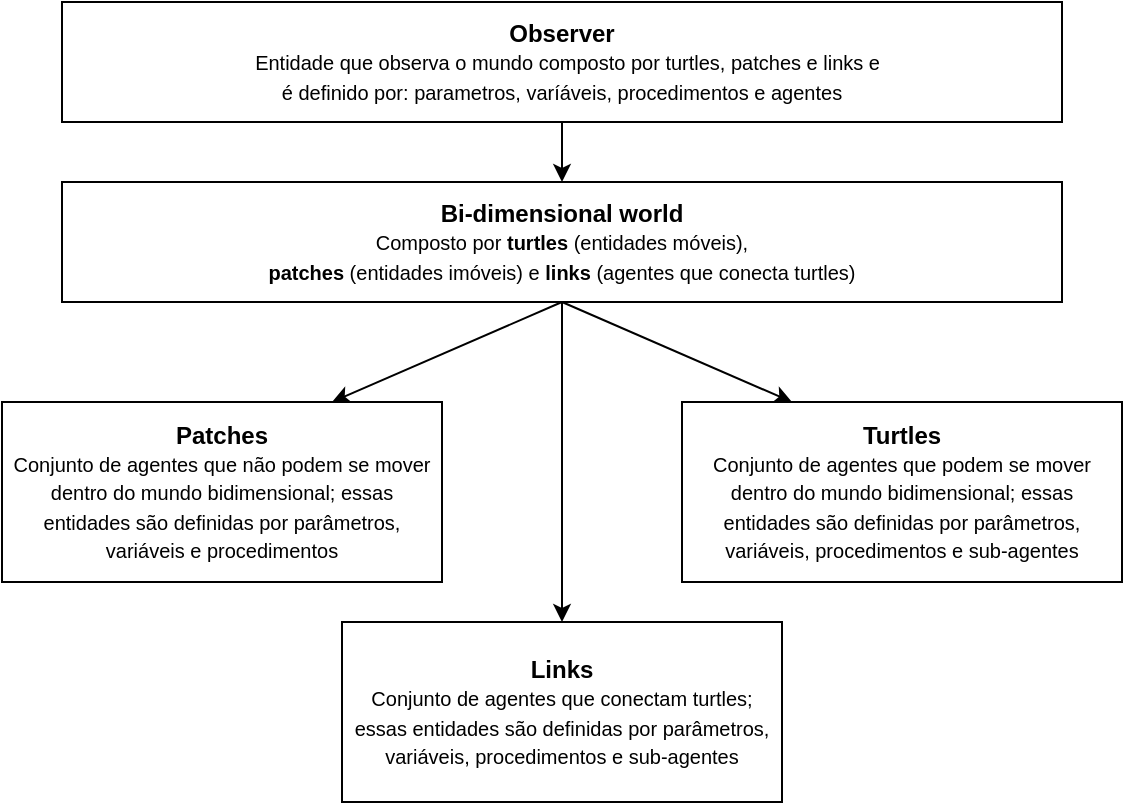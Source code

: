 <mxfile version="14.6.13" type="device"><diagram id="ZQBeCYaBsoyT65K2DObD" name="Página-1"><mxGraphModel dx="1086" dy="785" grid="1" gridSize="10" guides="1" tooltips="1" connect="1" arrows="1" fold="1" page="1" pageScale="1" pageWidth="827" pageHeight="1169" math="0" shadow="0"><root><mxCell id="0"/><mxCell id="1" parent="0"/><mxCell id="7tt8Dmjf6ubzECIdIrjv-9" value="" style="edgeStyle=orthogonalEdgeStyle;rounded=0;orthogonalLoop=1;jettySize=auto;html=1;" parent="1" source="7tt8Dmjf6ubzECIdIrjv-1" target="7tt8Dmjf6ubzECIdIrjv-3" edge="1"><mxGeometry relative="1" as="geometry"/></mxCell><mxCell id="7tt8Dmjf6ubzECIdIrjv-1" value="&lt;font&gt;&lt;b&gt;&lt;font style=&quot;font-size: 12px&quot;&gt;Observer&lt;/font&gt;&lt;br&gt;&lt;span style=&quot;font-size: 10px&quot;&gt;&amp;nbsp; &lt;/span&gt;&lt;/b&gt;&lt;font style=&quot;font-size: 10px&quot;&gt;Entidade que observa o mundo composto por turtles, patches e links e&lt;br&gt;é definido&amp;nbsp;por: parametros, varíáveis, procedimentos e agentes&lt;/font&gt;&lt;/font&gt;" style="rounded=0;whiteSpace=wrap;html=1;spacing=5;" parent="1" vertex="1"><mxGeometry x="170" y="60" width="500" height="60" as="geometry"/></mxCell><mxCell id="7tt8Dmjf6ubzECIdIrjv-3" value="&lt;font&gt;&lt;b&gt;&lt;font style=&quot;font-size: 12px&quot;&gt;Bi-dimensional world&lt;/font&gt;&lt;br&gt;&lt;/b&gt;&lt;font style=&quot;font-size: 10px&quot;&gt;Composto por &lt;b&gt;turtles&lt;/b&gt;&amp;nbsp;(entidades móveis), &lt;br&gt;&lt;b&gt;patches&lt;/b&gt;&amp;nbsp;(entidades imóveis) e&amp;nbsp;&lt;b&gt;links &lt;/b&gt;(agentes que conecta turtles)&lt;/font&gt;&lt;/font&gt;" style="rounded=0;whiteSpace=wrap;html=1;spacing=5;" parent="1" vertex="1"><mxGeometry x="170" y="150" width="500" height="60" as="geometry"/></mxCell><mxCell id="7tt8Dmjf6ubzECIdIrjv-6" value="&lt;b&gt;Patches&lt;/b&gt;&lt;br&gt;&lt;font style=&quot;font-size: 10px&quot;&gt;Conjunto de agentes que não podem se mover dentro do mundo bidimensional; essas entidades são definidas por parâmetros, variáveis ​​e procedimentos&lt;/font&gt;" style="rounded=0;whiteSpace=wrap;html=1;spacing=5;" parent="1" vertex="1"><mxGeometry x="140" y="260" width="220" height="90" as="geometry"/></mxCell><mxCell id="7tt8Dmjf6ubzECIdIrjv-7" value="&lt;b&gt;Turtles&lt;/b&gt;&lt;br&gt;&lt;font style=&quot;font-size: 10px&quot;&gt;Conjunto de agentes que podem se mover dentro do mundo bidimensional; essas entidades são definidas por parâmetros, variáveis, procedimentos e sub-agentes&lt;/font&gt;" style="rounded=0;whiteSpace=wrap;html=1;spacing=5;" parent="1" vertex="1"><mxGeometry x="480" y="260" width="220" height="90" as="geometry"/></mxCell><mxCell id="7tt8Dmjf6ubzECIdIrjv-8" value="&lt;b&gt;Links&lt;/b&gt;&lt;br&gt;&lt;font style=&quot;font-size: 10px&quot;&gt;Conjunto de agentes que conectam turtles; essas entidades são definidas por parâmetros, variáveis, procedimentos e sub-agentes&lt;/font&gt;" style="rounded=0;whiteSpace=wrap;html=1;spacingLeft=0;spacingTop=0;spacing=5;" parent="1" vertex="1"><mxGeometry x="310" y="370" width="220" height="90" as="geometry"/></mxCell><mxCell id="7tt8Dmjf6ubzECIdIrjv-10" value="" style="endArrow=classic;html=1;exitX=0.5;exitY=1;exitDx=0;exitDy=0;entryX=0.25;entryY=0;entryDx=0;entryDy=0;" parent="1" source="7tt8Dmjf6ubzECIdIrjv-3" target="7tt8Dmjf6ubzECIdIrjv-7" edge="1"><mxGeometry width="50" height="50" relative="1" as="geometry"><mxPoint x="380" y="280" as="sourcePoint"/><mxPoint x="530" y="260" as="targetPoint"/></mxGeometry></mxCell><mxCell id="7tt8Dmjf6ubzECIdIrjv-11" value="" style="endArrow=classic;html=1;entryX=0.5;entryY=0;entryDx=0;entryDy=0;" parent="1" target="7tt8Dmjf6ubzECIdIrjv-8" edge="1"><mxGeometry width="50" height="50" relative="1" as="geometry"><mxPoint x="420" y="210" as="sourcePoint"/><mxPoint x="430" y="230" as="targetPoint"/></mxGeometry></mxCell><mxCell id="7tt8Dmjf6ubzECIdIrjv-12" value="" style="endArrow=classic;html=1;entryX=0.75;entryY=0;entryDx=0;entryDy=0;rounded=1;" parent="1" target="7tt8Dmjf6ubzECIdIrjv-6" edge="1"><mxGeometry width="50" height="50" relative="1" as="geometry"><mxPoint x="420" y="210" as="sourcePoint"/><mxPoint x="430" y="230" as="targetPoint"/></mxGeometry></mxCell></root></mxGraphModel></diagram></mxfile>